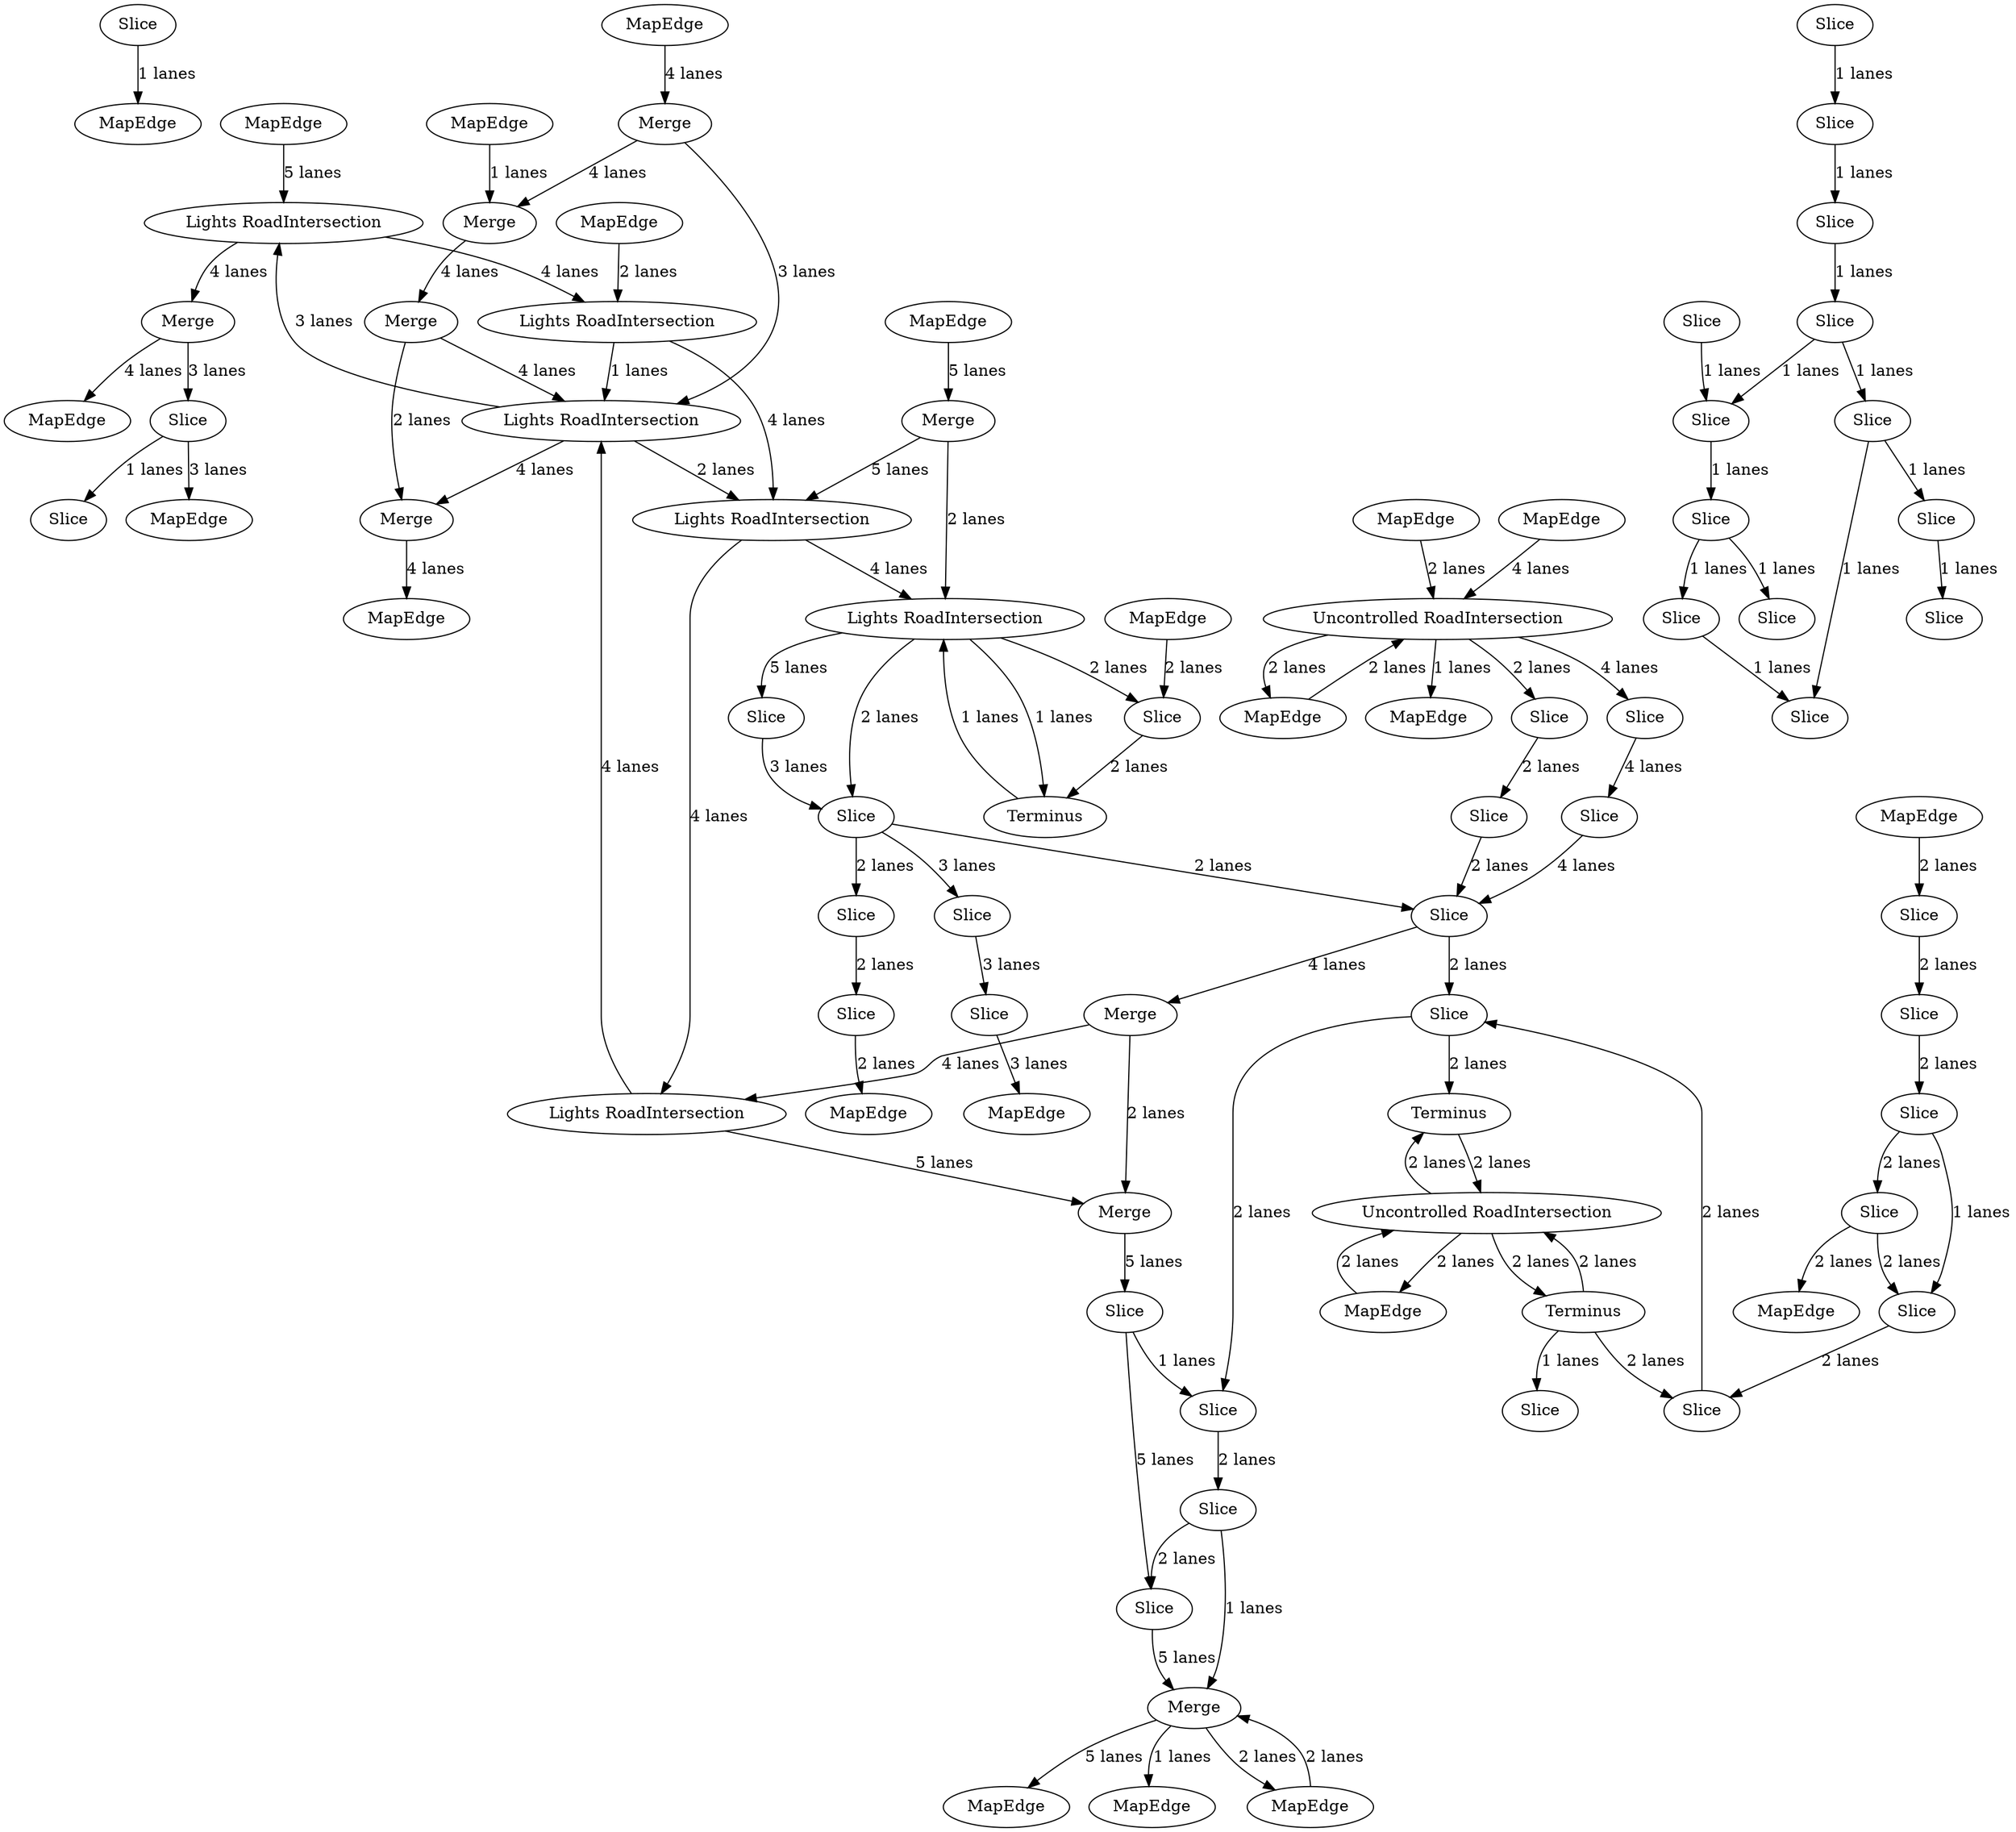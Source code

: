digraph {
    0 [ label = "MapEdge" ]
    1 [ label = "MapEdge" ]
    2 [ label = "MapEdge" ]
    3 [ label = "MapEdge" ]
    4 [ label = "Merge" ]
    5 [ label = "Slice" ]
    6 [ label = "MapEdge" ]
    7 [ label = "Merge" ]
    8 [ label = "Slice" ]
    9 [ label = "MapEdge" ]
    10 [ label = "MapEdge" ]
    11 [ label = "Merge" ]
    12 [ label = "Merge" ]
    13 [ label = "Slice" ]
    14 [ label = "Slice" ]
    15 [ label = "Slice" ]
    16 [ label = "Slice" ]
    17 [ label = "Merge" ]
    18 [ label = "MapEdge" ]
    19 [ label = "Slice" ]
    20 [ label = "MapEdge" ]
    21 [ label = "Slice" ]
    22 [ label = "Slice" ]
    23 [ label = "Slice" ]
    24 [ label = "Slice" ]
    25 [ label = "Merge" ]
    26 [ label = "Slice" ]
    27 [ label = "Lights RoadIntersection" ]
    28 [ label = "Slice" ]
    29 [ label = "Lights RoadIntersection" ]
    30 [ label = "Slice" ]
    31 [ label = "Slice" ]
    32 [ label = "Slice" ]
    33 [ label = "Lights RoadIntersection" ]
    34 [ label = "Lights RoadIntersection" ]
    35 [ label = "Slice" ]
    36 [ label = "Lights RoadIntersection" ]
    37 [ label = "Slice" ]
    38 [ label = "MapEdge" ]
    39 [ label = "Merge" ]
    40 [ label = "Merge" ]
    41 [ label = "Slice" ]
    42 [ label = "Slice" ]
    43 [ label = "Lights RoadIntersection" ]
    44 [ label = "Slice" ]
    45 [ label = "Terminus" ]
    46 [ label = "Slice" ]
    47 [ label = "Terminus" ]
    48 [ label = "Uncontrolled RoadIntersection" ]
    49 [ label = "Terminus" ]
    50 [ label = "Slice" ]
    51 [ label = "Slice" ]
    52 [ label = "MapEdge" ]
    53 [ label = "Slice" ]
    54 [ label = "Slice" ]
    55 [ label = "Merge" ]
    56 [ label = "MapEdge" ]
    57 [ label = "Slice" ]
    58 [ label = "Slice" ]
    59 [ label = "Slice" ]
    60 [ label = "Slice" ]
    61 [ label = "Slice" ]
    62 [ label = "Slice" ]
    63 [ label = "Slice" ]
    64 [ label = "Slice" ]
    65 [ label = "Slice" ]
    66 [ label = "Slice" ]
    67 [ label = "Slice" ]
    68 [ label = "MapEdge" ]
    69 [ label = "Slice" ]
    70 [ label = "Uncontrolled RoadIntersection" ]
    71 [ label = "Slice" ]
    72 [ label = "Slice" ]
    73 [ label = "MapEdge" ]
    74 [ label = "MapEdge" ]
    75 [ label = "MapEdge" ]
    76 [ label = "MapEdge" ]
    77 [ label = "MapEdge" ]
    78 [ label = "MapEdge" ]
    79 [ label = "MapEdge" ]
    80 [ label = "MapEdge" ]
    81 [ label = "MapEdge" ]
    58 -> 55 [ label = "4 lanes" ]
    55 -> 25 [ label = "2 lanes" ]
    27 -> 33 [ label = "4 lanes" ]
    40 -> 43 [ label = "2 lanes" ]
    17 -> 12 [ label = "2 lanes" ]
    29 -> 12 [ label = "4 lanes" ]
    68 -> 66 [ label = "2 lanes" ]
    39 -> 35 [ label = "3 lanes" ]
    35 -> 9 [ label = "3 lanes" ]
    38 -> 48 [ label = "2 lanes" ]
    48 -> 38 [ label = "2 lanes" ]
    7 -> 20 [ label = "2 lanes" ]
    20 -> 7 [ label = "2 lanes" ]
    43 -> 53 [ label = "5 lanes" ]
    36 -> 34 [ label = "4 lanes" ]
    34 -> 29 [ label = "4 lanes" ]
    29 -> 27 [ label = "3 lanes" ]
    17 -> 29 [ label = "4 lanes" ]
    12 -> 3 [ label = "4 lanes" ]
    61 -> 57 [ label = "1 lanes" ]
    48 -> 45 [ label = "2 lanes" ]
    45 -> 48 [ label = "2 lanes" ]
    46 -> 45 [ label = "2 lanes" ]
    66 -> 63 [ label = "2 lanes" ]
    54 -> 57 [ label = "2 lanes" ]
    57 -> 50 [ label = "2 lanes" ]
    50 -> 46 [ label = "2 lanes" ]
    63 -> 61 [ label = "2 lanes" ]
    61 -> 54 [ label = "2 lanes" ]
    54 -> 10 [ label = "2 lanes" ]
    70 -> 81 [ label = "2 lanes" ]
    81 -> 70 [ label = "2 lanes" ]
    69 -> 59 [ label = "4 lanes" ]
    64 -> 72 [ label = "3 lanes" ]
    74 -> 70 [ label = "4 lanes" ]
    70 -> 69 [ label = "4 lanes" ]
    60 -> 58 [ label = "2 lanes" ]
    35 -> 37 [ label = "1 lanes" ]
    31 -> 30 [ label = "1 lanes" ]
    19 -> 22 [ label = "1 lanes" ]
    22 -> 26 [ label = "1 lanes" ]
    26 -> 28 [ label = "1 lanes" ]
    16 -> 19 [ label = "1 lanes" ]
    22 -> 21 [ label = "1 lanes" ]
    30 -> 28 [ label = "1 lanes" ]
    42 -> 41 [ label = "1 lanes" ]
    26 -> 42 [ label = "1 lanes" ]
    14 -> 21 [ label = "1 lanes" ]
    21 -> 31 [ label = "1 lanes" ]
    31 -> 32 [ label = "1 lanes" ]
    49 -> 51 [ label = "1 lanes" ]
    5 -> 0 [ label = "1 lanes" ]
    43 -> 44 [ label = "2 lanes" ]
    47 -> 43 [ label = "1 lanes" ]
    43 -> 47 [ label = "1 lanes" ]
    56 -> 44 [ label = "2 lanes" ]
    44 -> 47 [ label = "2 lanes" ]
    34 -> 25 [ label = "5 lanes" ]
    49 -> 50 [ label = "2 lanes" ]
    77 -> 4 [ label = "4 lanes" ]
    4 -> 11 [ label = "4 lanes" ]
    11 -> 17 [ label = "4 lanes" ]
    76 -> 11 [ label = "1 lanes" ]
    79 -> 33 [ label = "2 lanes" ]
    25 -> 23 [ label = "5 lanes" ]
    23 -> 8 [ label = "5 lanes" ]
    8 -> 7 [ label = "5 lanes" ]
    4 -> 29 [ label = "3 lanes" ]
    40 -> 36 [ label = "5 lanes" ]
    70 -> 18 [ label = "1 lanes" ]
    7 -> 2 [ label = "5 lanes" ]
    33 -> 29 [ label = "1 lanes" ]
    33 -> 36 [ label = "4 lanes" ]
    29 -> 36 [ label = "2 lanes" ]
    15 -> 16 [ label = "1 lanes" ]
    1 -> 27 [ label = "5 lanes" ]
    53 -> 60 [ label = "3 lanes" ]
    72 -> 80 [ label = "3 lanes" ]
    60 -> 64 [ label = "3 lanes" ]
    48 -> 49 [ label = "2 lanes" ]
    49 -> 48 [ label = "2 lanes" ]
    55 -> 34 [ label = "4 lanes" ]
    59 -> 58 [ label = "4 lanes" ]
    36 -> 43 [ label = "4 lanes" ]
    27 -> 39 [ label = "4 lanes" ]
    39 -> 52 [ label = "4 lanes" ]
    78 -> 40 [ label = "5 lanes" ]
    75 -> 70 [ label = "2 lanes" ]
    46 -> 24 [ label = "2 lanes" ]
    24 -> 13 [ label = "2 lanes" ]
    13 -> 8 [ label = "2 lanes" ]
    67 -> 62 [ label = "2 lanes" ]
    23 -> 24 [ label = "1 lanes" ]
    43 -> 60 [ label = "2 lanes" ]
    71 -> 73 [ label = "2 lanes" ]
    65 -> 71 [ label = "2 lanes" ]
    13 -> 7 [ label = "1 lanes" ]
    7 -> 6 [ label = "1 lanes" ]
    62 -> 58 [ label = "2 lanes" ]
    58 -> 46 [ label = "2 lanes" ]
    70 -> 67 [ label = "2 lanes" ]
    60 -> 65 [ label = "2 lanes" ]
}
